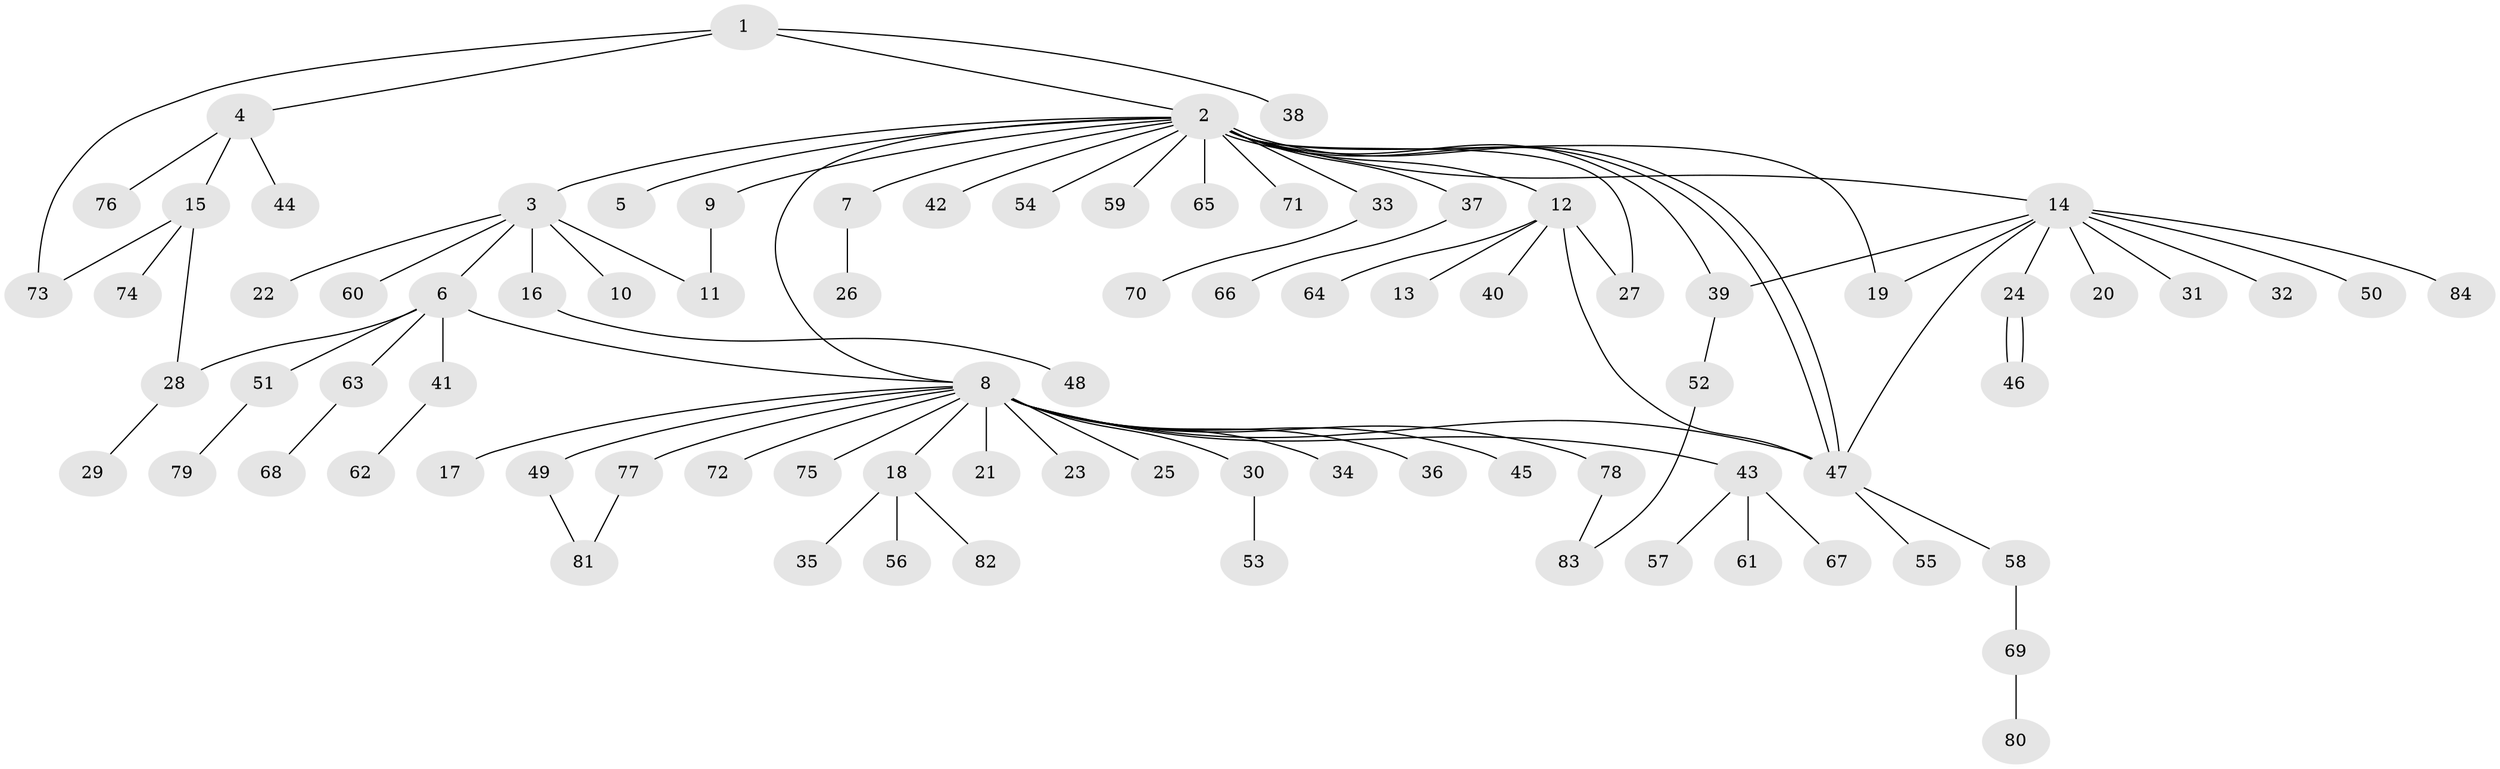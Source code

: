 // Generated by graph-tools (version 1.1) at 2025/35/03/09/25 02:35:45]
// undirected, 84 vertices, 97 edges
graph export_dot {
graph [start="1"]
  node [color=gray90,style=filled];
  1;
  2;
  3;
  4;
  5;
  6;
  7;
  8;
  9;
  10;
  11;
  12;
  13;
  14;
  15;
  16;
  17;
  18;
  19;
  20;
  21;
  22;
  23;
  24;
  25;
  26;
  27;
  28;
  29;
  30;
  31;
  32;
  33;
  34;
  35;
  36;
  37;
  38;
  39;
  40;
  41;
  42;
  43;
  44;
  45;
  46;
  47;
  48;
  49;
  50;
  51;
  52;
  53;
  54;
  55;
  56;
  57;
  58;
  59;
  60;
  61;
  62;
  63;
  64;
  65;
  66;
  67;
  68;
  69;
  70;
  71;
  72;
  73;
  74;
  75;
  76;
  77;
  78;
  79;
  80;
  81;
  82;
  83;
  84;
  1 -- 2;
  1 -- 4;
  1 -- 38;
  1 -- 73;
  2 -- 3;
  2 -- 5;
  2 -- 7;
  2 -- 8;
  2 -- 9;
  2 -- 12;
  2 -- 14;
  2 -- 19;
  2 -- 27;
  2 -- 33;
  2 -- 37;
  2 -- 39;
  2 -- 42;
  2 -- 47;
  2 -- 47;
  2 -- 54;
  2 -- 59;
  2 -- 65;
  2 -- 71;
  3 -- 6;
  3 -- 10;
  3 -- 11;
  3 -- 16;
  3 -- 22;
  3 -- 60;
  4 -- 15;
  4 -- 44;
  4 -- 76;
  6 -- 8;
  6 -- 28;
  6 -- 41;
  6 -- 51;
  6 -- 63;
  7 -- 26;
  8 -- 17;
  8 -- 18;
  8 -- 21;
  8 -- 23;
  8 -- 25;
  8 -- 30;
  8 -- 34;
  8 -- 36;
  8 -- 43;
  8 -- 45;
  8 -- 47;
  8 -- 49;
  8 -- 72;
  8 -- 75;
  8 -- 77;
  8 -- 78;
  9 -- 11;
  12 -- 13;
  12 -- 27;
  12 -- 40;
  12 -- 47;
  12 -- 64;
  14 -- 19;
  14 -- 20;
  14 -- 24;
  14 -- 31;
  14 -- 32;
  14 -- 39;
  14 -- 47;
  14 -- 50;
  14 -- 84;
  15 -- 28;
  15 -- 73;
  15 -- 74;
  16 -- 48;
  18 -- 35;
  18 -- 56;
  18 -- 82;
  24 -- 46;
  24 -- 46;
  28 -- 29;
  30 -- 53;
  33 -- 70;
  37 -- 66;
  39 -- 52;
  41 -- 62;
  43 -- 57;
  43 -- 61;
  43 -- 67;
  47 -- 55;
  47 -- 58;
  49 -- 81;
  51 -- 79;
  52 -- 83;
  58 -- 69;
  63 -- 68;
  69 -- 80;
  77 -- 81;
  78 -- 83;
}
